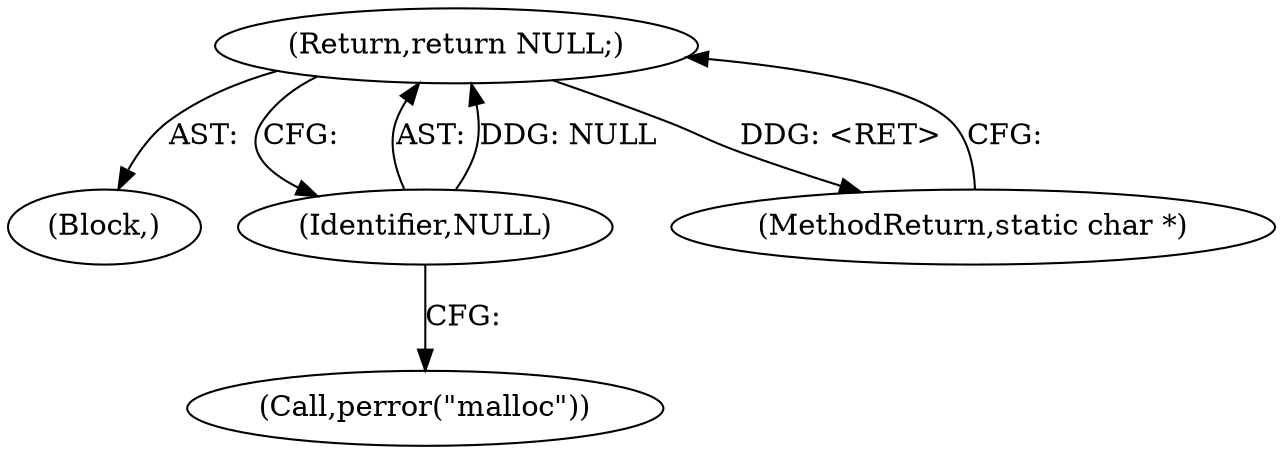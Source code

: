 digraph "1_boa_e139b87835994d007fbd64eead6c1455d7b8cf4e_2@del" {
"1000127" [label="(Return,return NULL;)"];
"1000128" [label="(Identifier,NULL)"];
"1000125" [label="(Call,perror(\"malloc\"))"];
"1000124" [label="(Block,)"];
"1000128" [label="(Identifier,NULL)"];
"1000127" [label="(Return,return NULL;)"];
"1000174" [label="(MethodReturn,static char *)"];
"1000127" -> "1000124"  [label="AST: "];
"1000127" -> "1000128"  [label="CFG: "];
"1000128" -> "1000127"  [label="AST: "];
"1000174" -> "1000127"  [label="CFG: "];
"1000127" -> "1000174"  [label="DDG: <RET>"];
"1000128" -> "1000127"  [label="DDG: NULL"];
"1000128" -> "1000125"  [label="CFG: "];
}
